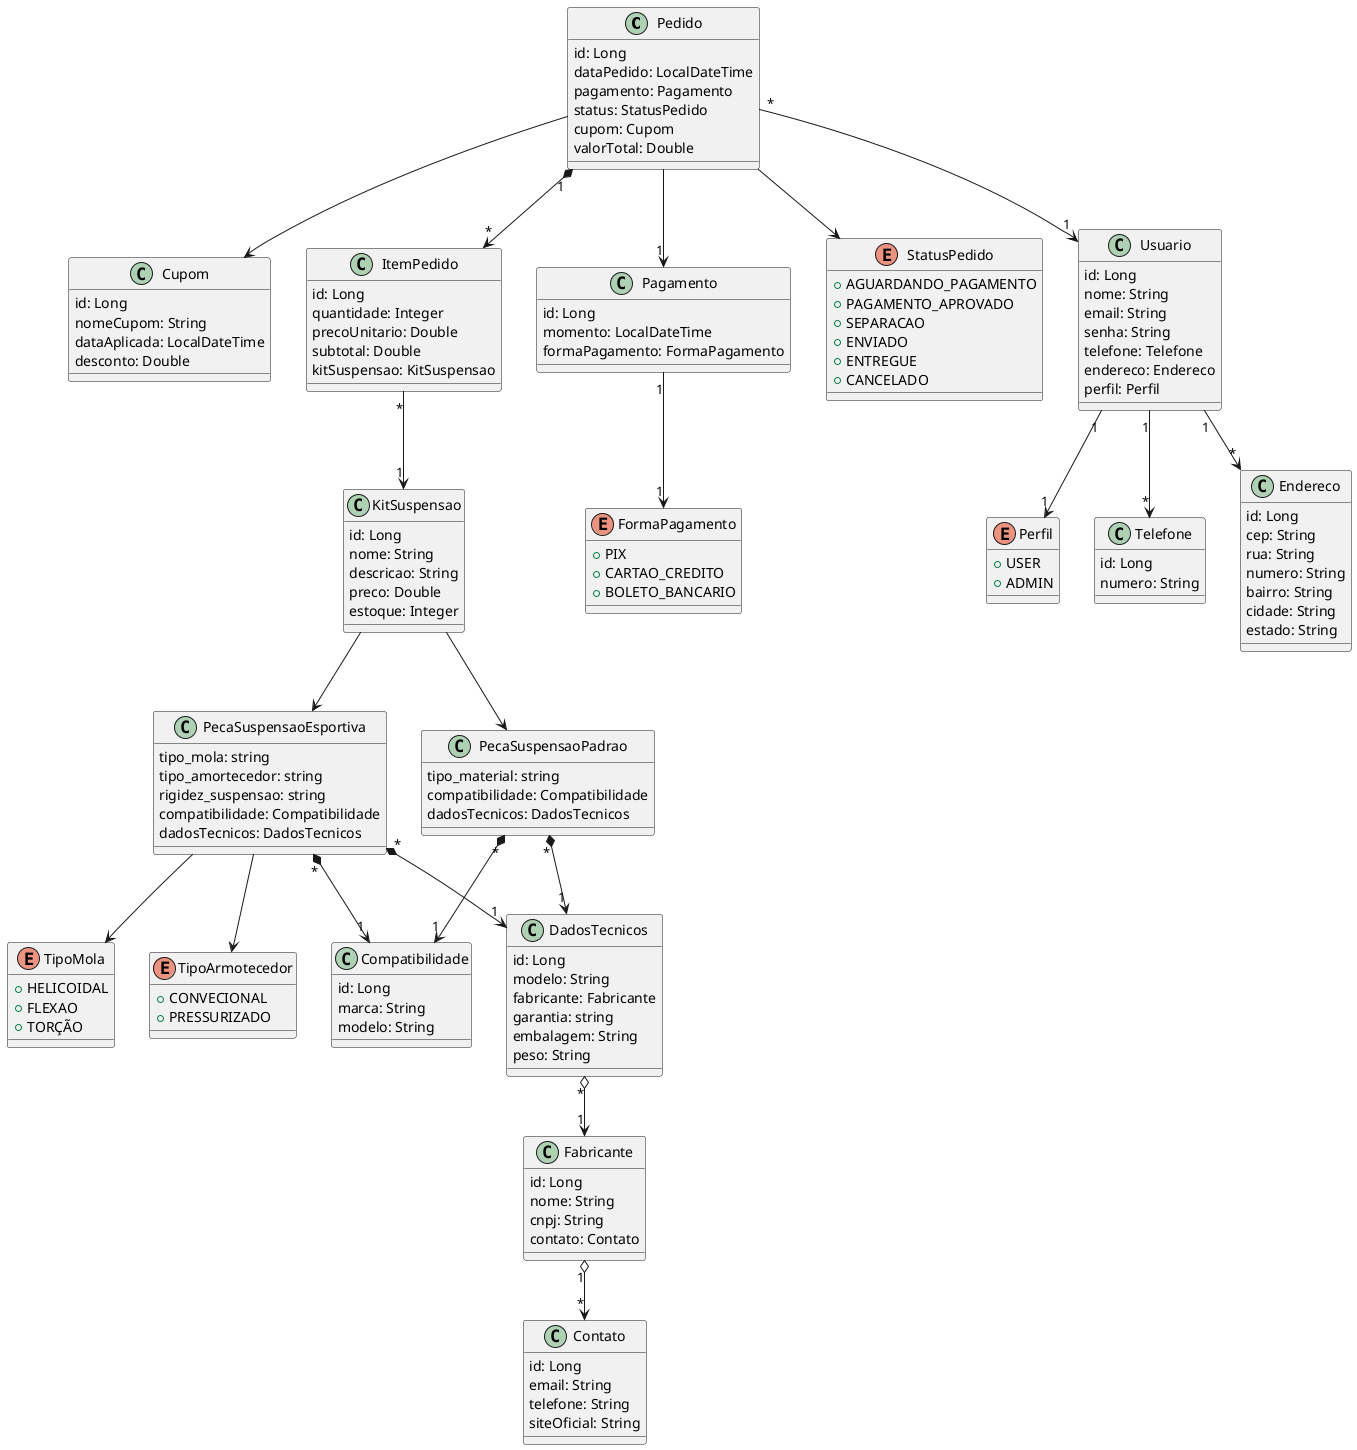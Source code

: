 @startuml Diagrama_UML_Autopecas_Desmembrado_3

class Pedido{
    id: Long
    dataPedido: LocalDateTime
    pagamento: Pagamento
    status: StatusPedido
    cupom: Cupom
    valorTotal: Double 
}

class Cupom{
    id: Long
    nomeCupom: String
    dataAplicada: LocalDateTime
    desconto: Double
}

class ItemPedido{
    id: Long 
    quantidade: Integer
    precoUnitario: Double
    subtotal: Double
    kitSuspensao: KitSuspensao
}

class Pagamento{
    id: Long
    momento: LocalDateTime
    formaPagamento: FormaPagamento
}

enum FormaPagamento{
    + PIX
    + CARTAO_CREDITO
    + BOLETO_BANCARIO
}

enum StatusPedido{
    + AGUARDANDO_PAGAMENTO
    + PAGAMENTO_APROVADO
    + SEPARACAO
    + ENVIADO
    + ENTREGUE
    + CANCELADO
}

class KitSuspensao{
    id: Long
    nome: String
    descricao: String
    preco: Double
    estoque: Integer
}

class PecaSuspensaoEsportiva{
    tipo_mola: string        
    tipo_amortecedor: string    
    rigidez_suspensao: string
    compatibilidade: Compatibilidade
    dadosTecnicos: DadosTecnicos
}

enum TipoMola{
    + HELICOIDAL
    + FLEXAO
    + TORÇÃO
}

enum TipoArmotecedor{
    + CONVECIONAL
    + PRESSURIZADO
}

PecaSuspensaoEsportiva --> TipoMola
PecaSuspensaoEsportiva --> TipoArmotecedor

class PecaSuspensaoPadrao{
    tipo_material: string
    compatibilidade: Compatibilidade
    dadosTecnicos: DadosTecnicos
}

KitSuspensao --> PecaSuspensaoEsportiva
KitSuspensao --> PecaSuspensaoPadrao

class Compatibilidade{
    id: Long
    marca: String
    modelo: String
}

class DadosTecnicos{
    id: Long
    modelo: String
    fabricante: Fabricante 
    garantia: string
    embalagem: String
    peso: String
}

class Usuario{
    id: Long
    nome: String
    email: String 
    senha: String
    telefone: Telefone
    endereco: Endereco
    perfil: Perfil
}

enum Perfil{
    + USER
    + ADMIN
}

class Telefone{
    id: Long
    numero: String
}

class Endereco{
    id: Long
    cep: String
    rua: String
    numero: String
    bairro: String
    cidade: String
    estado: String
}

class Fabricante{
    id: Long
    nome: String
    cnpj: String
    contato: Contato
}

class Contato{
    id: Long
    email: String
    telefone: String
    siteOficial: String
}

Usuario "1" --> "1" Perfil
Usuario "1" --> "*" Endereco
Usuario "1" --> "*" Telefone

Fabricante "1" o--> "*" Contato

ItemPedido  "*" --> "1"  KitSuspensao

PecaSuspensaoEsportiva "*" *--> "1" DadosTecnicos
PecaSuspensaoPadrao "*" *--> "1" DadosTecnicos
PecaSuspensaoEsportiva "*" *--> "1" Compatibilidade
PecaSuspensaoPadrao "*" *--> "1" Compatibilidade

DadosTecnicos "*" o--> "1" Fabricante 

Pedido "1" *--> "*" ItemPedido
Pedido "*" --> "1" Usuario

Pedido --> StatusPedido
Pedido --> Cupom

Pagamento "1" --> "1" FormaPagamento
Pedido --> "1" Pagamento

@enduml